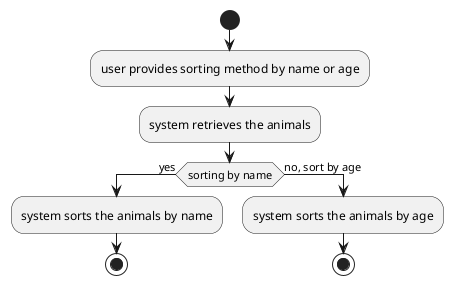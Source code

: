 @startuml

start

:user provides sorting method by name or age;
:system retrieves the animals;
if (sorting by name) then (yes)
    :system sorts the animals by name;
    stop;
else (no, sort by age)
    :system sorts the animals by age;
    stop;

@enduml

repeat
:user provide sorting method by name or age;

niet nodig
repeat while(user inputs valid sorting method) is (no)
-> yes;

if(userinput is valid) then (no)
:return error message

retrieves animals avant du choix du type de triage
